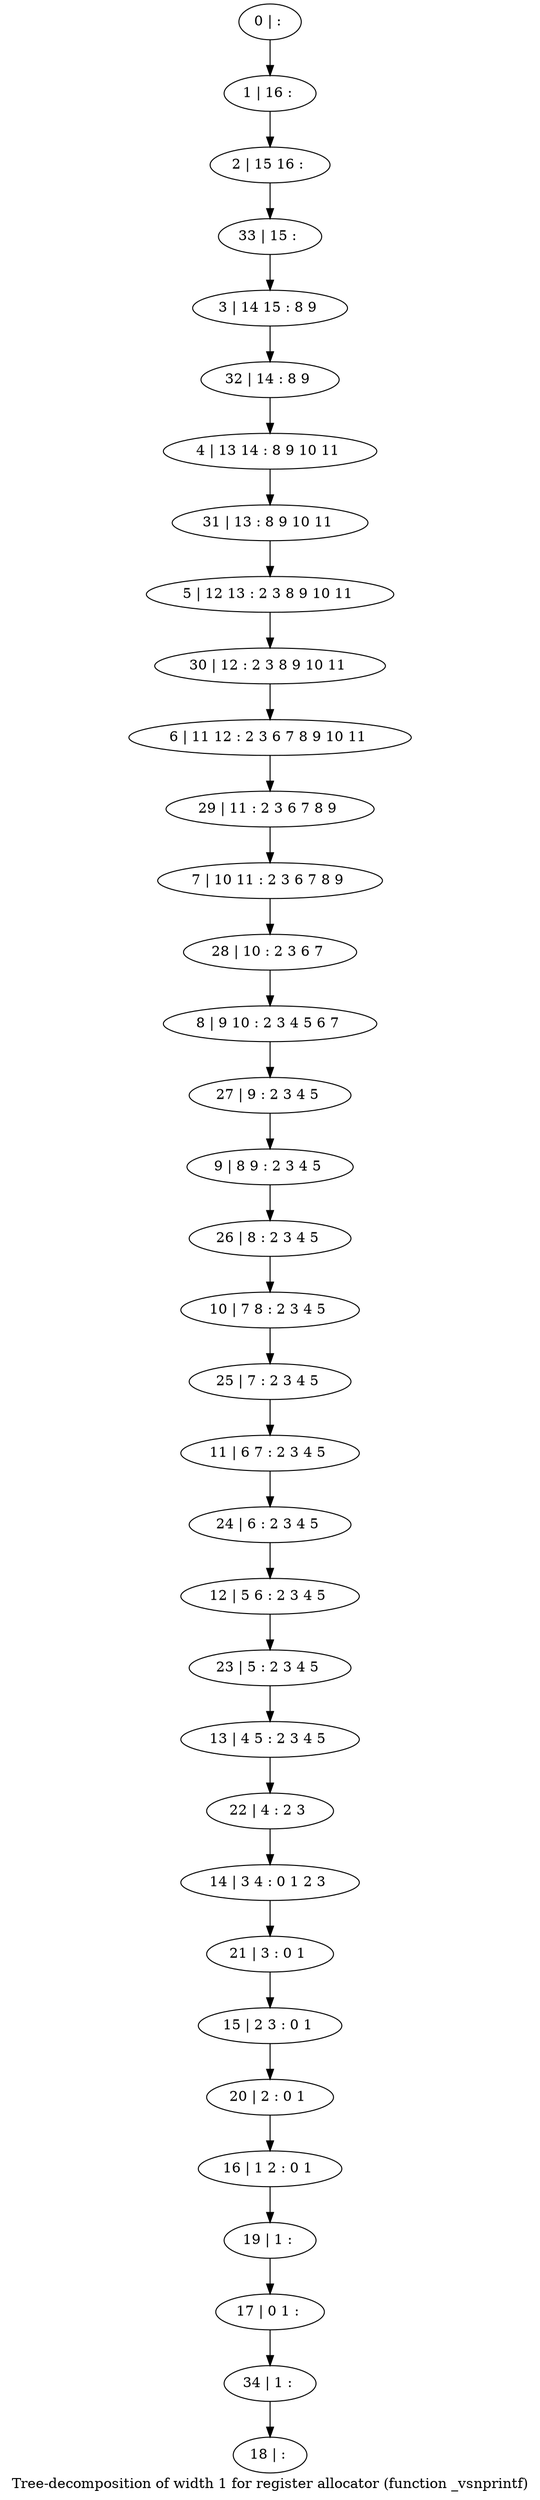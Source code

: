 digraph G {
graph [label="Tree-decomposition of width 1 for register allocator (function _vsnprintf)"]
0[label="0 | : "];
1[label="1 | 16 : "];
2[label="2 | 15 16 : "];
3[label="3 | 14 15 : 8 9 "];
4[label="4 | 13 14 : 8 9 10 11 "];
5[label="5 | 12 13 : 2 3 8 9 10 11 "];
6[label="6 | 11 12 : 2 3 6 7 8 9 10 11 "];
7[label="7 | 10 11 : 2 3 6 7 8 9 "];
8[label="8 | 9 10 : 2 3 4 5 6 7 "];
9[label="9 | 8 9 : 2 3 4 5 "];
10[label="10 | 7 8 : 2 3 4 5 "];
11[label="11 | 6 7 : 2 3 4 5 "];
12[label="12 | 5 6 : 2 3 4 5 "];
13[label="13 | 4 5 : 2 3 4 5 "];
14[label="14 | 3 4 : 0 1 2 3 "];
15[label="15 | 2 3 : 0 1 "];
16[label="16 | 1 2 : 0 1 "];
17[label="17 | 0 1 : "];
18[label="18 | : "];
19[label="19 | 1 : "];
20[label="20 | 2 : 0 1 "];
21[label="21 | 3 : 0 1 "];
22[label="22 | 4 : 2 3 "];
23[label="23 | 5 : 2 3 4 5 "];
24[label="24 | 6 : 2 3 4 5 "];
25[label="25 | 7 : 2 3 4 5 "];
26[label="26 | 8 : 2 3 4 5 "];
27[label="27 | 9 : 2 3 4 5 "];
28[label="28 | 10 : 2 3 6 7 "];
29[label="29 | 11 : 2 3 6 7 8 9 "];
30[label="30 | 12 : 2 3 8 9 10 11 "];
31[label="31 | 13 : 8 9 10 11 "];
32[label="32 | 14 : 8 9 "];
33[label="33 | 15 : "];
34[label="34 | 1 : "];
0->1 ;
1->2 ;
19->17 ;
16->19 ;
20->16 ;
15->20 ;
21->15 ;
14->21 ;
22->14 ;
13->22 ;
23->13 ;
12->23 ;
24->12 ;
11->24 ;
25->11 ;
10->25 ;
26->10 ;
9->26 ;
27->9 ;
8->27 ;
28->8 ;
7->28 ;
29->7 ;
6->29 ;
30->6 ;
5->30 ;
31->5 ;
4->31 ;
32->4 ;
3->32 ;
33->3 ;
2->33 ;
34->18 ;
17->34 ;
}
